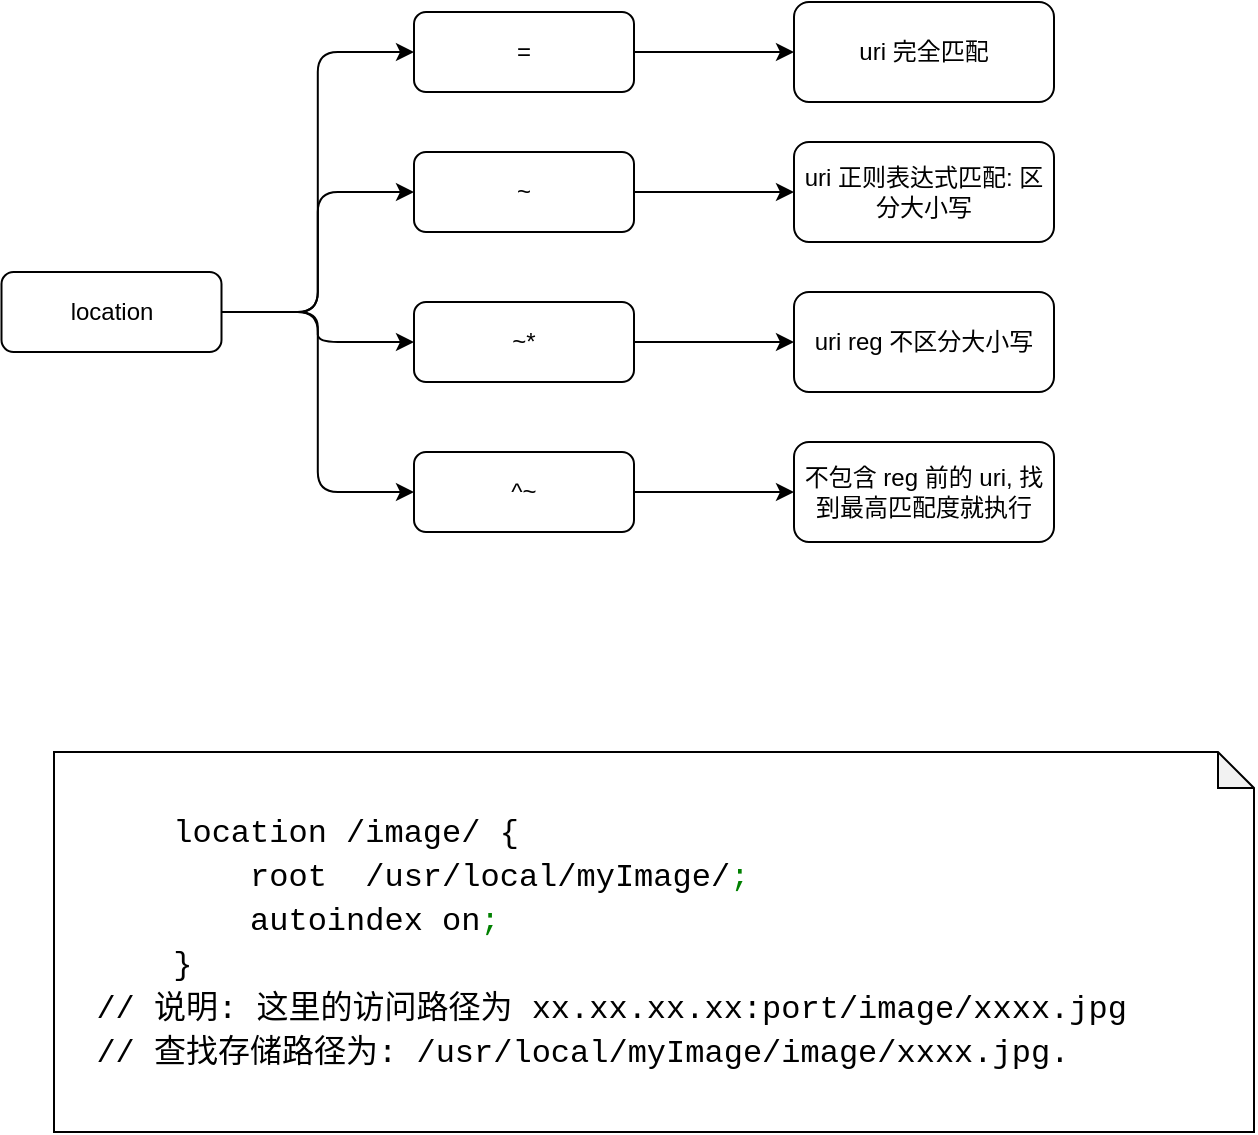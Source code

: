 <mxfile>
    <diagram id="d3Ppi4jMZQwmTpEYRrf5" name="Page-1">
        <mxGraphModel dx="1374" dy="-310" grid="1" gridSize="10" guides="1" tooltips="1" connect="1" arrows="1" fold="1" page="1" pageScale="1" pageWidth="850" pageHeight="1100" background="#ffffff" math="0" shadow="0">
            <root>
                <mxCell id="0"/>
                <mxCell id="1" parent="0"/>
                <mxCell id="5" value="" style="edgeStyle=orthogonalEdgeStyle;rounded=1;orthogonalLoop=1;jettySize=auto;html=1;entryX=0;entryY=0.5;entryDx=0;entryDy=0;" edge="1" parent="1" source="2" target="4">
                    <mxGeometry relative="1" as="geometry"/>
                </mxCell>
                <mxCell id="9" style="edgeStyle=orthogonalEdgeStyle;rounded=1;orthogonalLoop=1;jettySize=auto;html=1;entryX=0;entryY=0.5;entryDx=0;entryDy=0;" edge="1" parent="1" source="2" target="6">
                    <mxGeometry relative="1" as="geometry"/>
                </mxCell>
                <mxCell id="10" style="edgeStyle=orthogonalEdgeStyle;rounded=1;orthogonalLoop=1;jettySize=auto;html=1;entryX=0;entryY=0.5;entryDx=0;entryDy=0;" edge="1" parent="1" source="2" target="7">
                    <mxGeometry relative="1" as="geometry"/>
                </mxCell>
                <mxCell id="11" style="edgeStyle=orthogonalEdgeStyle;rounded=1;orthogonalLoop=1;jettySize=auto;html=1;entryX=0;entryY=0.5;entryDx=0;entryDy=0;" edge="1" parent="1" source="2" target="8">
                    <mxGeometry relative="1" as="geometry"/>
                </mxCell>
                <mxCell id="2" value="location" style="rounded=1;whiteSpace=wrap;html=1;" parent="1" vertex="1">
                    <mxGeometry x="83.75" y="1460" width="110" height="40" as="geometry"/>
                </mxCell>
                <mxCell id="14" value="" style="edgeStyle=orthogonalEdgeStyle;rounded=1;orthogonalLoop=1;jettySize=auto;html=1;" edge="1" parent="1" source="4" target="13">
                    <mxGeometry relative="1" as="geometry"/>
                </mxCell>
                <mxCell id="4" value="=" style="rounded=1;whiteSpace=wrap;html=1;" vertex="1" parent="1">
                    <mxGeometry x="290" y="1330" width="110" height="40" as="geometry"/>
                </mxCell>
                <mxCell id="16" value="" style="edgeStyle=orthogonalEdgeStyle;rounded=1;orthogonalLoop=1;jettySize=auto;html=1;" edge="1" parent="1" source="6" target="15">
                    <mxGeometry relative="1" as="geometry"/>
                </mxCell>
                <mxCell id="6" value="~" style="rounded=1;whiteSpace=wrap;html=1;" vertex="1" parent="1">
                    <mxGeometry x="290" y="1400" width="110" height="40" as="geometry"/>
                </mxCell>
                <mxCell id="18" value="" style="edgeStyle=orthogonalEdgeStyle;rounded=1;orthogonalLoop=1;jettySize=auto;html=1;entryX=0;entryY=0.5;entryDx=0;entryDy=0;" edge="1" parent="1" source="7" target="19">
                    <mxGeometry relative="1" as="geometry">
                        <mxPoint x="480" y="1490" as="targetPoint"/>
                    </mxGeometry>
                </mxCell>
                <mxCell id="7" value="~*" style="rounded=1;whiteSpace=wrap;html=1;" vertex="1" parent="1">
                    <mxGeometry x="290" y="1475" width="110" height="40" as="geometry"/>
                </mxCell>
                <mxCell id="21" value="" style="edgeStyle=orthogonalEdgeStyle;rounded=1;orthogonalLoop=1;jettySize=auto;html=1;" edge="1" parent="1" source="8" target="20">
                    <mxGeometry relative="1" as="geometry"/>
                </mxCell>
                <mxCell id="8" value="^~" style="rounded=1;whiteSpace=wrap;html=1;" vertex="1" parent="1">
                    <mxGeometry x="290" y="1550" width="110" height="40" as="geometry"/>
                </mxCell>
                <mxCell id="13" value="uri 完全匹配" style="rounded=1;whiteSpace=wrap;html=1;" vertex="1" parent="1">
                    <mxGeometry x="480" y="1325" width="130" height="50" as="geometry"/>
                </mxCell>
                <mxCell id="15" value="uri 正则表达式匹配: 区分大小写" style="rounded=1;whiteSpace=wrap;html=1;" vertex="1" parent="1">
                    <mxGeometry x="480" y="1395" width="130" height="50" as="geometry"/>
                </mxCell>
                <mxCell id="19" value="uri reg 不区分大小写" style="rounded=1;whiteSpace=wrap;html=1;" vertex="1" parent="1">
                    <mxGeometry x="480" y="1470" width="130" height="50" as="geometry"/>
                </mxCell>
                <mxCell id="20" value="不包含 reg 前的 uri, 找到最高匹配度就执行" style="rounded=1;whiteSpace=wrap;html=1;" vertex="1" parent="1">
                    <mxGeometry x="480" y="1545" width="130" height="50" as="geometry"/>
                </mxCell>
                <mxCell id="22" value="&lt;div style=&quot;background-color: rgb(255 , 255 , 255) ; font-family: &amp;#34;fira code&amp;#34; , &amp;#34;consolas&amp;#34; , &amp;#34;courier new&amp;#34; , monospace , &amp;#34;consolas&amp;#34; , &amp;#34;courier new&amp;#34; , monospace ; font-size: 16px ; line-height: 22px&quot;&gt;&lt;div&gt;&amp;nbsp; &amp;nbsp; &amp;nbsp; location /image/ {&lt;/div&gt;&lt;div&gt;&amp;nbsp; &amp;nbsp; &amp;nbsp; &amp;nbsp; &amp;nbsp; root &amp;nbsp;/usr/local/myImage/&lt;span style=&quot;color: #008000&quot;&gt;;&lt;/span&gt;&lt;/div&gt;&lt;div&gt;&amp;nbsp; &amp;nbsp; &amp;nbsp; &amp;nbsp; &amp;nbsp; autoindex on&lt;span style=&quot;color: #008000&quot;&gt;;&lt;/span&gt;&lt;/div&gt;&lt;div&gt;&amp;nbsp; &amp;nbsp; &amp;nbsp; }&lt;/div&gt;&lt;div&gt;&lt;div style=&quot;font-family: &amp;#34;fira code&amp;#34; , &amp;#34;consolas&amp;#34; , &amp;#34;courier new&amp;#34; , monospace , &amp;#34;consolas&amp;#34; , &amp;#34;courier new&amp;#34; , monospace ; line-height: 22px&quot;&gt;&lt;div&gt;&amp;nbsp; // 说明: 这里的访问路径为 xx.xx.xx.xx:port/image/xxxx.jpg&lt;/div&gt;&lt;div&gt;&amp;nbsp; // 查找存储路径为: /usr/local/myImage/image/xxxx.jpg.&lt;/div&gt;&lt;/div&gt;&lt;/div&gt;&lt;/div&gt;" style="shape=note;whiteSpace=wrap;html=1;backgroundOutline=1;darkOpacity=0.05;size=18;align=left;" vertex="1" parent="1">
                    <mxGeometry x="110" y="1700" width="600" height="190" as="geometry"/>
                </mxCell>
            </root>
        </mxGraphModel>
    </diagram>
</mxfile>
